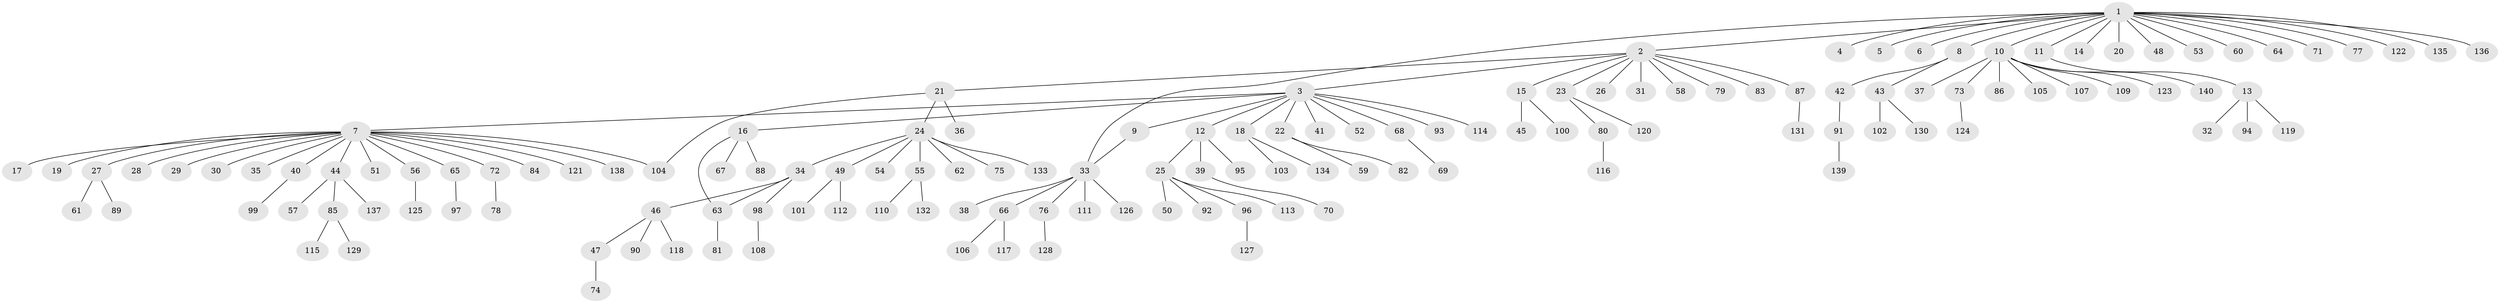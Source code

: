 // coarse degree distribution, {6: 0.017543859649122806, 7: 0.03508771929824561, 8: 0.017543859649122806, 1: 0.5087719298245614, 3: 0.12280701754385964, 2: 0.24561403508771928, 4: 0.05263157894736842}
// Generated by graph-tools (version 1.1) at 2025/50/03/04/25 22:50:34]
// undirected, 140 vertices, 142 edges
graph export_dot {
  node [color=gray90,style=filled];
  1;
  2;
  3;
  4;
  5;
  6;
  7;
  8;
  9;
  10;
  11;
  12;
  13;
  14;
  15;
  16;
  17;
  18;
  19;
  20;
  21;
  22;
  23;
  24;
  25;
  26;
  27;
  28;
  29;
  30;
  31;
  32;
  33;
  34;
  35;
  36;
  37;
  38;
  39;
  40;
  41;
  42;
  43;
  44;
  45;
  46;
  47;
  48;
  49;
  50;
  51;
  52;
  53;
  54;
  55;
  56;
  57;
  58;
  59;
  60;
  61;
  62;
  63;
  64;
  65;
  66;
  67;
  68;
  69;
  70;
  71;
  72;
  73;
  74;
  75;
  76;
  77;
  78;
  79;
  80;
  81;
  82;
  83;
  84;
  85;
  86;
  87;
  88;
  89;
  90;
  91;
  92;
  93;
  94;
  95;
  96;
  97;
  98;
  99;
  100;
  101;
  102;
  103;
  104;
  105;
  106;
  107;
  108;
  109;
  110;
  111;
  112;
  113;
  114;
  115;
  116;
  117;
  118;
  119;
  120;
  121;
  122;
  123;
  124;
  125;
  126;
  127;
  128;
  129;
  130;
  131;
  132;
  133;
  134;
  135;
  136;
  137;
  138;
  139;
  140;
  1 -- 2;
  1 -- 4;
  1 -- 5;
  1 -- 6;
  1 -- 8;
  1 -- 10;
  1 -- 11;
  1 -- 14;
  1 -- 20;
  1 -- 33;
  1 -- 48;
  1 -- 53;
  1 -- 60;
  1 -- 64;
  1 -- 71;
  1 -- 77;
  1 -- 122;
  1 -- 135;
  1 -- 136;
  2 -- 3;
  2 -- 15;
  2 -- 21;
  2 -- 23;
  2 -- 26;
  2 -- 31;
  2 -- 58;
  2 -- 79;
  2 -- 83;
  2 -- 87;
  3 -- 7;
  3 -- 9;
  3 -- 12;
  3 -- 16;
  3 -- 18;
  3 -- 22;
  3 -- 41;
  3 -- 52;
  3 -- 68;
  3 -- 93;
  3 -- 114;
  7 -- 17;
  7 -- 19;
  7 -- 27;
  7 -- 28;
  7 -- 29;
  7 -- 30;
  7 -- 35;
  7 -- 40;
  7 -- 44;
  7 -- 51;
  7 -- 56;
  7 -- 65;
  7 -- 72;
  7 -- 84;
  7 -- 104;
  7 -- 121;
  7 -- 138;
  8 -- 42;
  8 -- 43;
  9 -- 33;
  10 -- 37;
  10 -- 73;
  10 -- 86;
  10 -- 105;
  10 -- 107;
  10 -- 109;
  10 -- 123;
  10 -- 140;
  11 -- 13;
  12 -- 25;
  12 -- 39;
  12 -- 95;
  13 -- 32;
  13 -- 94;
  13 -- 119;
  15 -- 45;
  15 -- 100;
  16 -- 63;
  16 -- 67;
  16 -- 88;
  18 -- 103;
  18 -- 134;
  21 -- 24;
  21 -- 36;
  21 -- 104;
  22 -- 59;
  22 -- 82;
  23 -- 80;
  23 -- 120;
  24 -- 34;
  24 -- 49;
  24 -- 54;
  24 -- 55;
  24 -- 62;
  24 -- 75;
  24 -- 133;
  25 -- 50;
  25 -- 92;
  25 -- 96;
  25 -- 113;
  27 -- 61;
  27 -- 89;
  33 -- 38;
  33 -- 66;
  33 -- 76;
  33 -- 111;
  33 -- 126;
  34 -- 46;
  34 -- 63;
  34 -- 98;
  39 -- 70;
  40 -- 99;
  42 -- 91;
  43 -- 102;
  43 -- 130;
  44 -- 57;
  44 -- 85;
  44 -- 137;
  46 -- 47;
  46 -- 90;
  46 -- 118;
  47 -- 74;
  49 -- 101;
  49 -- 112;
  55 -- 110;
  55 -- 132;
  56 -- 125;
  63 -- 81;
  65 -- 97;
  66 -- 106;
  66 -- 117;
  68 -- 69;
  72 -- 78;
  73 -- 124;
  76 -- 128;
  80 -- 116;
  85 -- 115;
  85 -- 129;
  87 -- 131;
  91 -- 139;
  96 -- 127;
  98 -- 108;
}
